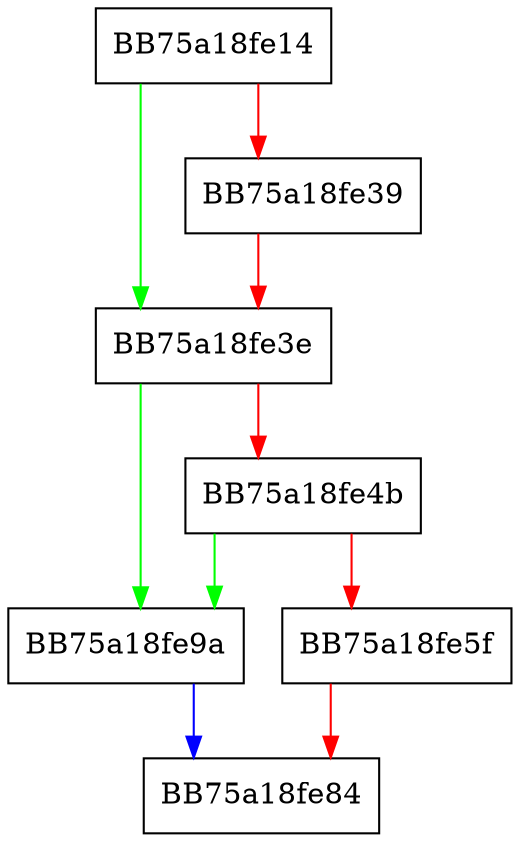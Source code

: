 digraph merge_R {
  node [shape="box"];
  graph [splines=ortho];
  BB75a18fe14 -> BB75a18fe3e [color="green"];
  BB75a18fe14 -> BB75a18fe39 [color="red"];
  BB75a18fe39 -> BB75a18fe3e [color="red"];
  BB75a18fe3e -> BB75a18fe9a [color="green"];
  BB75a18fe3e -> BB75a18fe4b [color="red"];
  BB75a18fe4b -> BB75a18fe9a [color="green"];
  BB75a18fe4b -> BB75a18fe5f [color="red"];
  BB75a18fe5f -> BB75a18fe84 [color="red"];
  BB75a18fe9a -> BB75a18fe84 [color="blue"];
}
